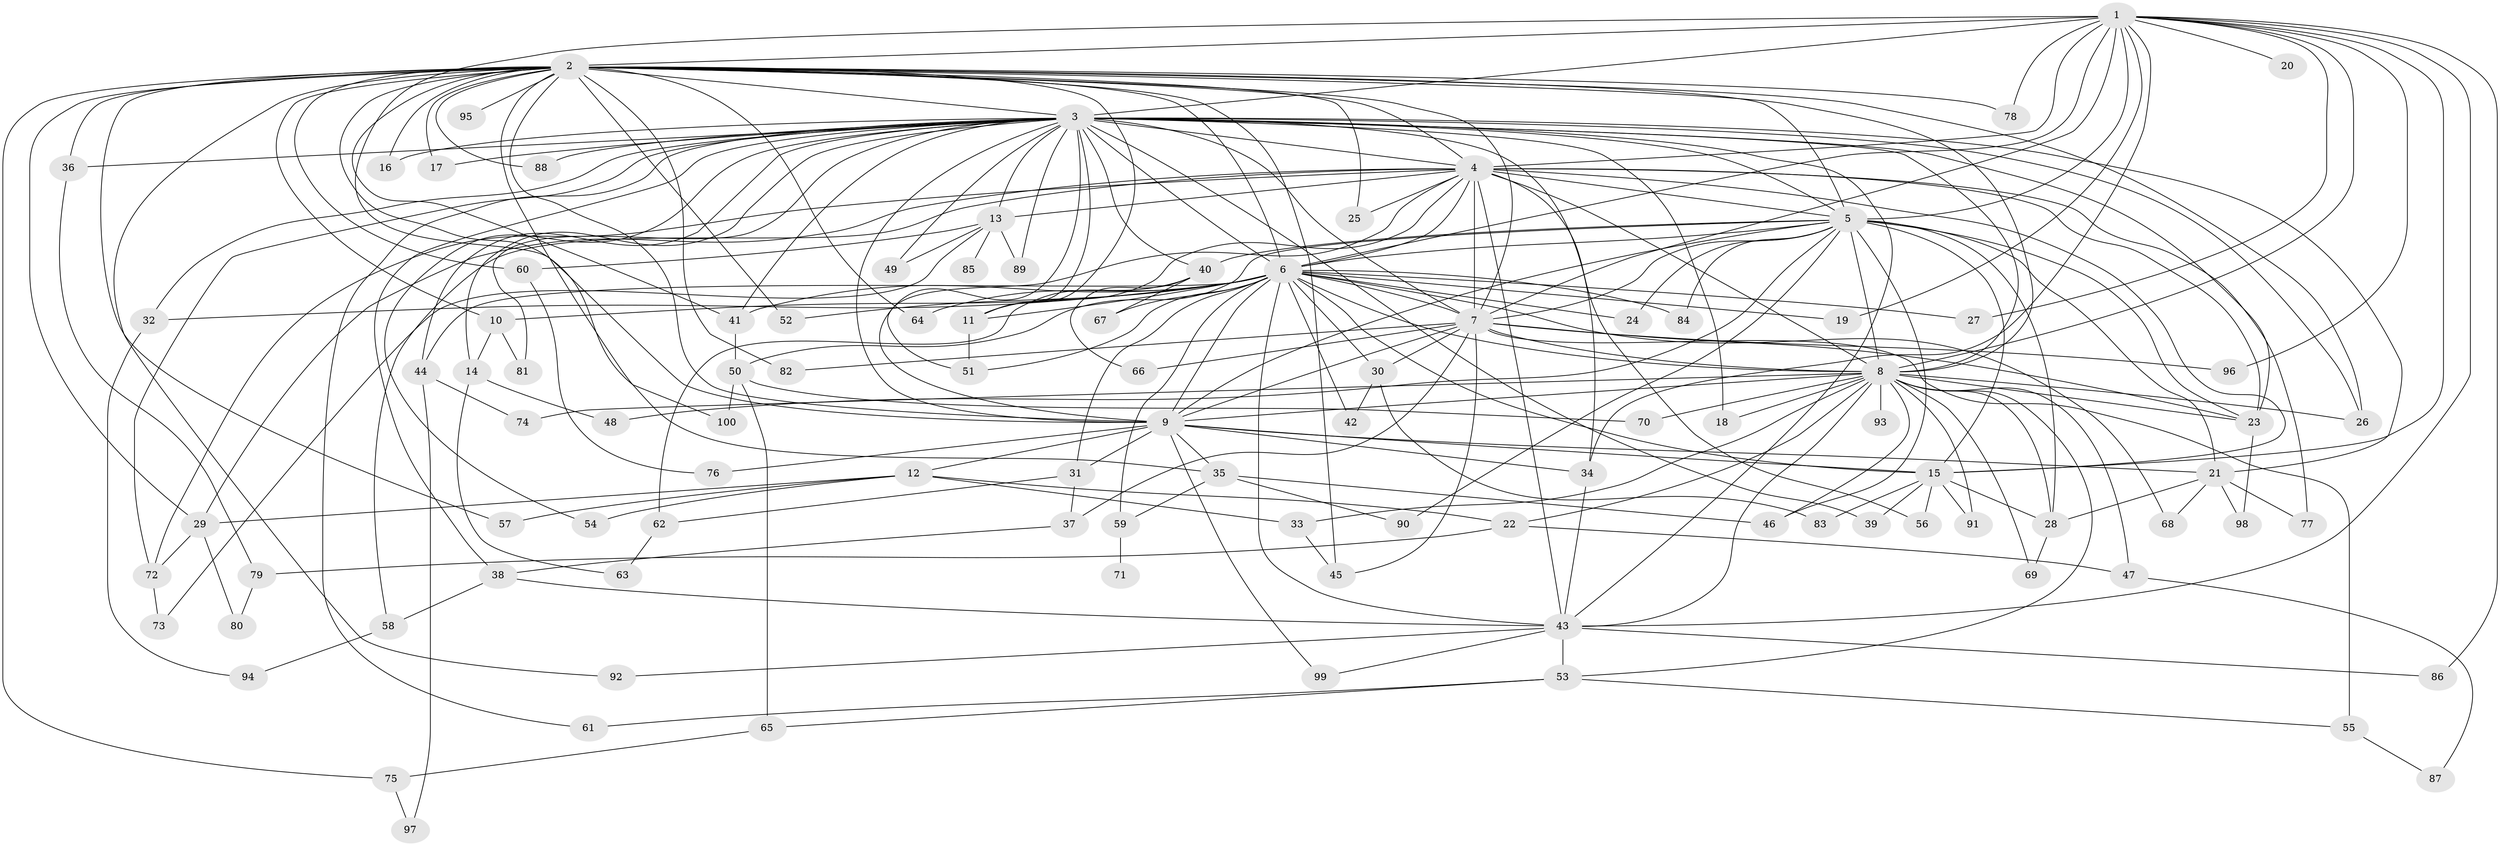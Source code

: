 // original degree distribution, {19: 0.02142857142857143, 33: 0.007142857142857143, 40: 0.007142857142857143, 15: 0.007142857142857143, 22: 0.007142857142857143, 31: 0.007142857142857143, 20: 0.007142857142857143, 26: 0.007142857142857143, 4: 0.1, 7: 0.014285714285714285, 8: 0.014285714285714285, 3: 0.21428571428571427, 2: 0.5285714285714286, 6: 0.014285714285714285, 5: 0.04285714285714286}
// Generated by graph-tools (version 1.1) at 2025/49/03/04/25 22:49:56]
// undirected, 100 vertices, 236 edges
graph export_dot {
  node [color=gray90,style=filled];
  1;
  2;
  3;
  4;
  5;
  6;
  7;
  8;
  9;
  10;
  11;
  12;
  13;
  14;
  15;
  16;
  17;
  18;
  19;
  20;
  21;
  22;
  23;
  24;
  25;
  26;
  27;
  28;
  29;
  30;
  31;
  32;
  33;
  34;
  35;
  36;
  37;
  38;
  39;
  40;
  41;
  42;
  43;
  44;
  45;
  46;
  47;
  48;
  49;
  50;
  51;
  52;
  53;
  54;
  55;
  56;
  57;
  58;
  59;
  60;
  61;
  62;
  63;
  64;
  65;
  66;
  67;
  68;
  69;
  70;
  71;
  72;
  73;
  74;
  75;
  76;
  77;
  78;
  79;
  80;
  81;
  82;
  83;
  84;
  85;
  86;
  87;
  88;
  89;
  90;
  91;
  92;
  93;
  94;
  95;
  96;
  97;
  98;
  99;
  100;
  1 -- 2 [weight=1.0];
  1 -- 3 [weight=2.0];
  1 -- 4 [weight=3.0];
  1 -- 5 [weight=1.0];
  1 -- 6 [weight=1.0];
  1 -- 7 [weight=1.0];
  1 -- 8 [weight=1.0];
  1 -- 9 [weight=1.0];
  1 -- 15 [weight=1.0];
  1 -- 19 [weight=1.0];
  1 -- 20 [weight=1.0];
  1 -- 27 [weight=1.0];
  1 -- 34 [weight=1.0];
  1 -- 43 [weight=1.0];
  1 -- 78 [weight=1.0];
  1 -- 86 [weight=1.0];
  1 -- 96 [weight=1.0];
  2 -- 3 [weight=1.0];
  2 -- 4 [weight=2.0];
  2 -- 5 [weight=1.0];
  2 -- 6 [weight=1.0];
  2 -- 7 [weight=1.0];
  2 -- 8 [weight=1.0];
  2 -- 9 [weight=2.0];
  2 -- 10 [weight=1.0];
  2 -- 11 [weight=1.0];
  2 -- 16 [weight=1.0];
  2 -- 17 [weight=1.0];
  2 -- 25 [weight=1.0];
  2 -- 26 [weight=1.0];
  2 -- 29 [weight=1.0];
  2 -- 35 [weight=1.0];
  2 -- 36 [weight=1.0];
  2 -- 41 [weight=1.0];
  2 -- 45 [weight=1.0];
  2 -- 52 [weight=1.0];
  2 -- 57 [weight=1.0];
  2 -- 60 [weight=1.0];
  2 -- 64 [weight=1.0];
  2 -- 75 [weight=1.0];
  2 -- 78 [weight=1.0];
  2 -- 82 [weight=1.0];
  2 -- 88 [weight=1.0];
  2 -- 92 [weight=1.0];
  2 -- 95 [weight=1.0];
  2 -- 100 [weight=1.0];
  3 -- 4 [weight=2.0];
  3 -- 5 [weight=1.0];
  3 -- 6 [weight=2.0];
  3 -- 7 [weight=2.0];
  3 -- 8 [weight=1.0];
  3 -- 9 [weight=2.0];
  3 -- 11 [weight=1.0];
  3 -- 13 [weight=1.0];
  3 -- 14 [weight=1.0];
  3 -- 16 [weight=1.0];
  3 -- 17 [weight=1.0];
  3 -- 18 [weight=1.0];
  3 -- 21 [weight=1.0];
  3 -- 23 [weight=1.0];
  3 -- 26 [weight=1.0];
  3 -- 32 [weight=1.0];
  3 -- 34 [weight=1.0];
  3 -- 36 [weight=1.0];
  3 -- 38 [weight=1.0];
  3 -- 39 [weight=1.0];
  3 -- 40 [weight=1.0];
  3 -- 41 [weight=1.0];
  3 -- 43 [weight=2.0];
  3 -- 44 [weight=1.0];
  3 -- 49 [weight=1.0];
  3 -- 51 [weight=1.0];
  3 -- 54 [weight=1.0];
  3 -- 61 [weight=1.0];
  3 -- 72 [weight=1.0];
  3 -- 81 [weight=1.0];
  3 -- 88 [weight=1.0];
  3 -- 89 [weight=1.0];
  4 -- 5 [weight=3.0];
  4 -- 6 [weight=2.0];
  4 -- 7 [weight=3.0];
  4 -- 8 [weight=2.0];
  4 -- 9 [weight=2.0];
  4 -- 11 [weight=1.0];
  4 -- 13 [weight=1.0];
  4 -- 15 [weight=1.0];
  4 -- 23 [weight=1.0];
  4 -- 25 [weight=1.0];
  4 -- 29 [weight=1.0];
  4 -- 43 [weight=1.0];
  4 -- 56 [weight=1.0];
  4 -- 58 [weight=1.0];
  4 -- 72 [weight=1.0];
  4 -- 77 [weight=1.0];
  5 -- 6 [weight=1.0];
  5 -- 7 [weight=2.0];
  5 -- 8 [weight=2.0];
  5 -- 9 [weight=1.0];
  5 -- 15 [weight=1.0];
  5 -- 21 [weight=1.0];
  5 -- 23 [weight=1.0];
  5 -- 24 [weight=1.0];
  5 -- 28 [weight=1.0];
  5 -- 40 [weight=1.0];
  5 -- 46 [weight=1.0];
  5 -- 48 [weight=1.0];
  5 -- 50 [weight=1.0];
  5 -- 84 [weight=1.0];
  5 -- 90 [weight=1.0];
  6 -- 7 [weight=1.0];
  6 -- 8 [weight=1.0];
  6 -- 9 [weight=1.0];
  6 -- 10 [weight=1.0];
  6 -- 11 [weight=1.0];
  6 -- 15 [weight=1.0];
  6 -- 19 [weight=1.0];
  6 -- 24 [weight=1.0];
  6 -- 27 [weight=1.0];
  6 -- 30 [weight=1.0];
  6 -- 31 [weight=1.0];
  6 -- 32 [weight=1.0];
  6 -- 41 [weight=1.0];
  6 -- 42 [weight=1.0];
  6 -- 43 [weight=2.0];
  6 -- 44 [weight=1.0];
  6 -- 51 [weight=1.0];
  6 -- 52 [weight=1.0];
  6 -- 59 [weight=1.0];
  6 -- 64 [weight=1.0];
  6 -- 67 [weight=1.0];
  6 -- 68 [weight=1.0];
  6 -- 84 [weight=1.0];
  7 -- 8 [weight=1.0];
  7 -- 9 [weight=1.0];
  7 -- 23 [weight=1.0];
  7 -- 30 [weight=1.0];
  7 -- 37 [weight=1.0];
  7 -- 45 [weight=1.0];
  7 -- 55 [weight=1.0];
  7 -- 66 [weight=1.0];
  7 -- 82 [weight=1.0];
  7 -- 96 [weight=1.0];
  8 -- 9 [weight=1.0];
  8 -- 18 [weight=1.0];
  8 -- 22 [weight=1.0];
  8 -- 23 [weight=1.0];
  8 -- 26 [weight=1.0];
  8 -- 28 [weight=1.0];
  8 -- 33 [weight=1.0];
  8 -- 43 [weight=1.0];
  8 -- 46 [weight=1.0];
  8 -- 47 [weight=1.0];
  8 -- 53 [weight=1.0];
  8 -- 69 [weight=1.0];
  8 -- 70 [weight=1.0];
  8 -- 74 [weight=1.0];
  8 -- 91 [weight=1.0];
  8 -- 93 [weight=1.0];
  9 -- 12 [weight=1.0];
  9 -- 15 [weight=1.0];
  9 -- 21 [weight=1.0];
  9 -- 31 [weight=1.0];
  9 -- 34 [weight=1.0];
  9 -- 35 [weight=1.0];
  9 -- 76 [weight=1.0];
  9 -- 99 [weight=1.0];
  10 -- 14 [weight=1.0];
  10 -- 81 [weight=1.0];
  11 -- 51 [weight=1.0];
  12 -- 22 [weight=1.0];
  12 -- 29 [weight=1.0];
  12 -- 33 [weight=1.0];
  12 -- 54 [weight=1.0];
  12 -- 57 [weight=1.0];
  13 -- 49 [weight=1.0];
  13 -- 60 [weight=1.0];
  13 -- 73 [weight=1.0];
  13 -- 85 [weight=1.0];
  13 -- 89 [weight=1.0];
  14 -- 48 [weight=1.0];
  14 -- 63 [weight=1.0];
  15 -- 28 [weight=1.0];
  15 -- 39 [weight=5.0];
  15 -- 56 [weight=1.0];
  15 -- 83 [weight=1.0];
  15 -- 91 [weight=1.0];
  21 -- 28 [weight=1.0];
  21 -- 68 [weight=1.0];
  21 -- 77 [weight=1.0];
  21 -- 98 [weight=1.0];
  22 -- 47 [weight=1.0];
  22 -- 79 [weight=1.0];
  23 -- 98 [weight=1.0];
  28 -- 69 [weight=1.0];
  29 -- 72 [weight=1.0];
  29 -- 80 [weight=1.0];
  30 -- 42 [weight=1.0];
  30 -- 83 [weight=1.0];
  31 -- 37 [weight=1.0];
  31 -- 62 [weight=1.0];
  32 -- 94 [weight=1.0];
  33 -- 45 [weight=1.0];
  34 -- 43 [weight=1.0];
  35 -- 46 [weight=1.0];
  35 -- 59 [weight=1.0];
  35 -- 90 [weight=1.0];
  36 -- 79 [weight=1.0];
  37 -- 38 [weight=1.0];
  38 -- 43 [weight=1.0];
  38 -- 58 [weight=1.0];
  40 -- 62 [weight=1.0];
  40 -- 66 [weight=1.0];
  40 -- 67 [weight=1.0];
  41 -- 50 [weight=1.0];
  43 -- 53 [weight=1.0];
  43 -- 86 [weight=1.0];
  43 -- 92 [weight=1.0];
  43 -- 99 [weight=1.0];
  44 -- 74 [weight=1.0];
  44 -- 97 [weight=1.0];
  47 -- 87 [weight=1.0];
  50 -- 65 [weight=1.0];
  50 -- 70 [weight=1.0];
  50 -- 100 [weight=1.0];
  53 -- 55 [weight=1.0];
  53 -- 61 [weight=1.0];
  53 -- 65 [weight=1.0];
  55 -- 87 [weight=1.0];
  58 -- 94 [weight=1.0];
  59 -- 71 [weight=1.0];
  60 -- 76 [weight=1.0];
  62 -- 63 [weight=1.0];
  65 -- 75 [weight=1.0];
  72 -- 73 [weight=1.0];
  75 -- 97 [weight=1.0];
  79 -- 80 [weight=1.0];
}
